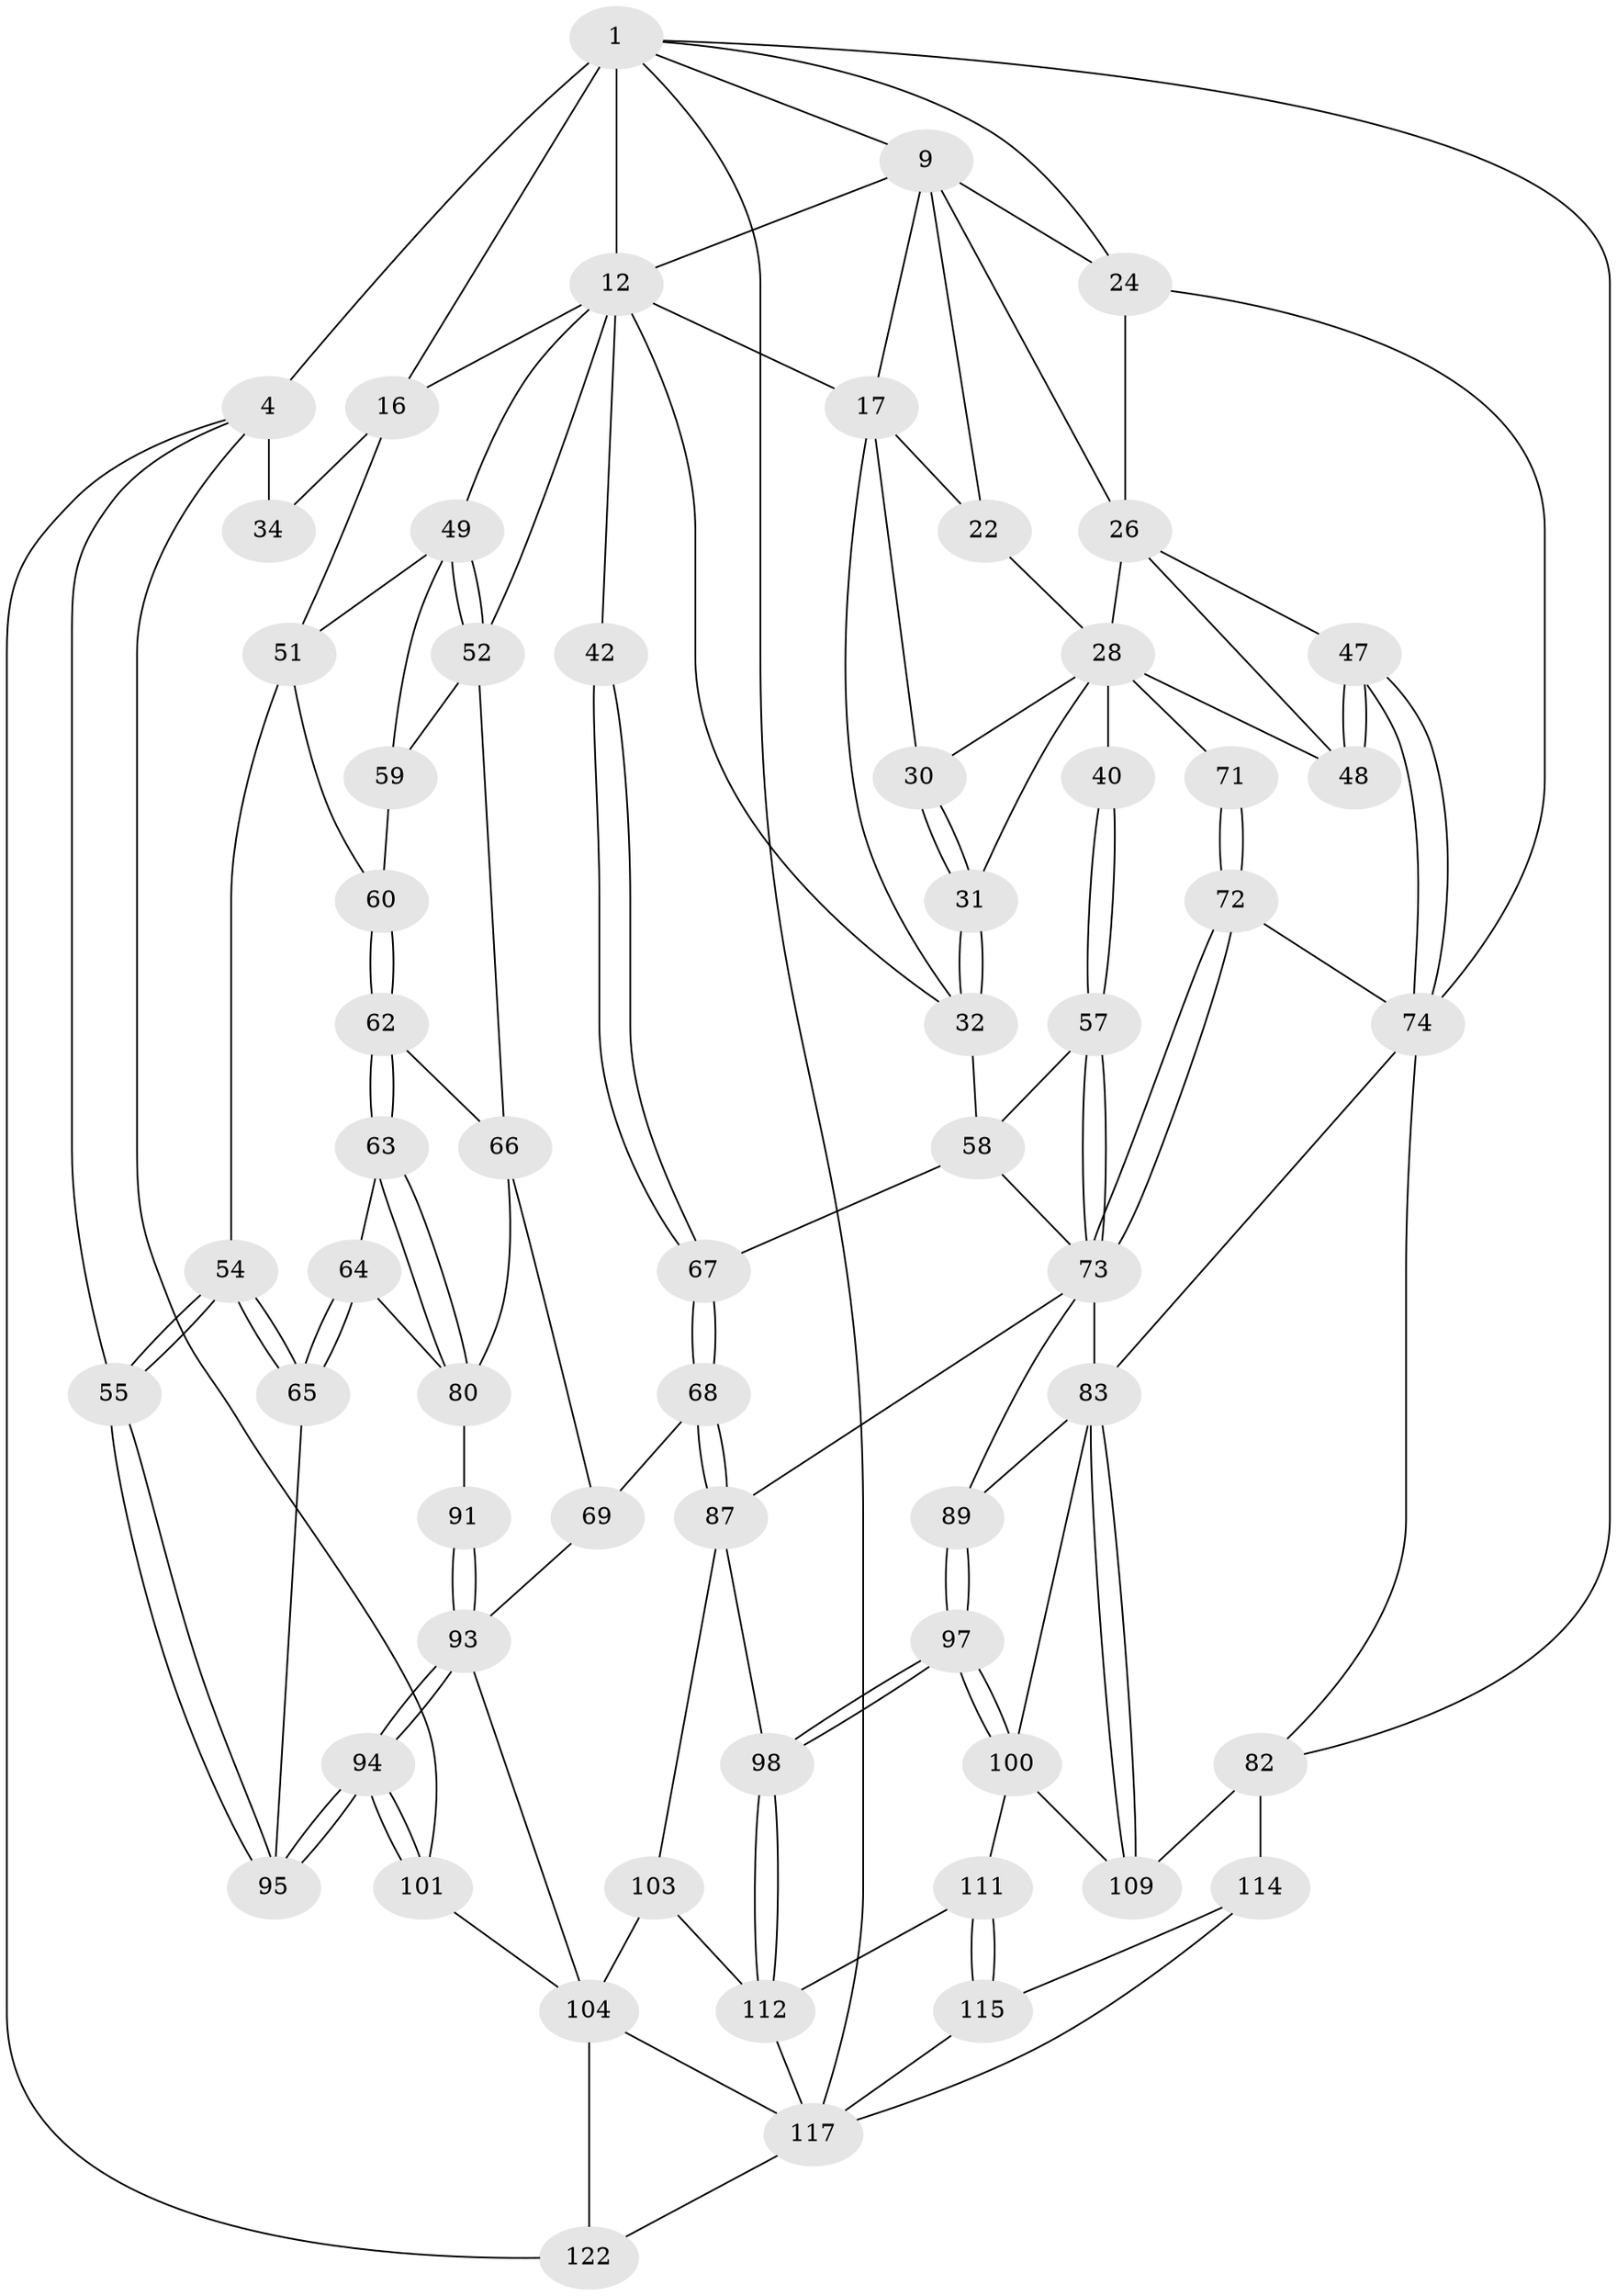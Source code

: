 // original degree distribution, {3: 0.03278688524590164, 4: 0.19672131147540983, 6: 0.21311475409836064, 5: 0.5573770491803278}
// Generated by graph-tools (version 1.1) at 2025/16/03/09/25 04:16:44]
// undirected, 61 vertices, 142 edges
graph export_dot {
graph [start="1"]
  node [color=gray90,style=filled];
  1 [pos="+0.3248442469574069+0",super="+2+6"];
  4 [pos="+0+0",super="+35+5+102"];
  9 [pos="+0.7314009510064569+0",super="+10+25"];
  12 [pos="+0.39006880912729414+0.08411150146177014",super="+13"];
  16 [pos="+0.18584535392217183+0.2062828273776611",super="+36"];
  17 [pos="+0.49823422829229996+0.15964165749947773",super="+18+20"];
  22 [pos="+0.6896960457506351+0.04982716022603495"];
  24 [pos="+1+0",super="+46"];
  26 [pos="+0.9300682219435686+0.2157179219454369",super="+45+27"];
  28 [pos="+0.8207965412991418+0.28789655314000084",super="+29+38"];
  30 [pos="+0.6489626922436834+0.17393714149652179"];
  31 [pos="+0.5715056557973633+0.2760568870236883"];
  32 [pos="+0.5332668616174735+0.30245847271371495",super="+44"];
  34 [pos="+0+0.21569975724046436"];
  40 [pos="+0.6991497622232843+0.3927621558075711"];
  42 [pos="+0.3571279663386618+0.42903804142323954"];
  47 [pos="+0.9304658228509297+0.4203116221495171"];
  48 [pos="+0.9037563235086558+0.4133920707354708"];
  49 [pos="+0.20332054715958794+0.2770598101509998",super="+50"];
  51 [pos="+0.07720072059731074+0.31514151798608336",super="+53"];
  52 [pos="+0.25919126719449637+0.39350860349206607",super="+61"];
  54 [pos="+0+0.5095938763240287"];
  55 [pos="+0+0.5092546916289878"];
  57 [pos="+0.6647381054914773+0.42543587571815317"];
  58 [pos="+0.5654494599492682+0.4040658574609847",super="+76"];
  59 [pos="+0.15010711707144692+0.37885848809245154"];
  60 [pos="+0.1266442223028251+0.38961515051535117"];
  62 [pos="+0.09445179483350122+0.4599489063122931"];
  63 [pos="+0.08259087913401192+0.465920754820712"];
  64 [pos="+0+0.5115069759992257"];
  65 [pos="+0+0.5101137472186045",super="+92"];
  66 [pos="+0.18681053562899042+0.4780568335342679",super="+70"];
  67 [pos="+0.37892586960612323+0.5054693319080267"];
  68 [pos="+0.30672884974942877+0.6259232612594648"];
  69 [pos="+0.27223441961018713+0.6337128321828585"];
  71 [pos="+0.8285876976960301+0.4588351520686549"];
  72 [pos="+0.8172593041297613+0.544697587084324"];
  73 [pos="+0.6796501751836835+0.5028026026931023",super="+78"];
  74 [pos="+1+0.6443578982794932",super="+75+77"];
  80 [pos="+0.21176996354377559+0.6269951135598126",super="+90"];
  82 [pos="+1+0.7689554238115642",super="+107"];
  83 [pos="+0.8499763870251917+0.6785461065172181",super="+84"];
  87 [pos="+0.39879228609028056+0.700920229098745",super="+99"];
  89 [pos="+0.6086791233449664+0.6601659400396948"];
  91 [pos="+0.09389878507230597+0.6855622724475712"];
  93 [pos="+0.049450833741410356+0.8195671553740972",super="+96"];
  94 [pos="+0+0.802778767582899"];
  95 [pos="+0+0.7528063458247842"];
  97 [pos="+0.5811059734738051+0.8026114315738245"];
  98 [pos="+0.5773034341266655+0.8081866222409211"];
  100 [pos="+0.6602709499770342+0.7822036170581502",super="+106"];
  101 [pos="+0+0.8212955039289134"];
  103 [pos="+0.40344936453008995+0.8744132435244228"];
  104 [pos="+0.3879876216007195+0.8896008909265509",super="+105"];
  109 [pos="+0.8667314517781949+0.8652523213170246"];
  111 [pos="+0.7150004520406034+0.9057371900727756"];
  112 [pos="+0.5882247249596926+0.8351817875458245",super="+113"];
  114 [pos="+0.8329435417623047+0.9566726474797078",super="+116"];
  115 [pos="+0.7162180677926584+0.9220557233112495"];
  117 [pos="+0.6078193748074905+1",super="+119+118"];
  122 [pos="+0.20925614219665206+1"];
  1 -- 82;
  1 -- 4 [weight=3];
  1 -- 24;
  1 -- 9;
  1 -- 12;
  1 -- 16;
  1 -- 117;
  4 -- 34 [weight=2];
  4 -- 55;
  4 -- 122;
  4 -- 101;
  9 -- 12;
  9 -- 17;
  9 -- 22;
  9 -- 24;
  9 -- 26;
  12 -- 32;
  12 -- 16;
  12 -- 17;
  12 -- 49;
  12 -- 52;
  12 -- 42 [weight=2];
  16 -- 34;
  16 -- 51;
  17 -- 32;
  17 -- 22;
  17 -- 30;
  22 -- 28;
  24 -- 26;
  24 -- 74;
  26 -- 47;
  26 -- 48;
  26 -- 28;
  28 -- 40 [weight=2];
  28 -- 30;
  28 -- 31;
  28 -- 48;
  28 -- 71 [weight=2];
  30 -- 31;
  30 -- 31;
  31 -- 32;
  31 -- 32;
  32 -- 58;
  40 -- 57;
  40 -- 57;
  42 -- 67;
  42 -- 67;
  47 -- 48;
  47 -- 48;
  47 -- 74;
  47 -- 74;
  49 -- 52;
  49 -- 52;
  49 -- 59;
  49 -- 51;
  51 -- 60;
  51 -- 54;
  52 -- 66;
  52 -- 59;
  54 -- 55;
  54 -- 55;
  54 -- 65;
  54 -- 65;
  55 -- 95;
  55 -- 95;
  57 -- 58;
  57 -- 73;
  57 -- 73;
  58 -- 67;
  58 -- 73;
  59 -- 60;
  60 -- 62;
  60 -- 62;
  62 -- 63;
  62 -- 63;
  62 -- 66;
  63 -- 64;
  63 -- 80;
  63 -- 80;
  64 -- 65;
  64 -- 65;
  64 -- 80;
  65 -- 95;
  66 -- 80;
  66 -- 69;
  67 -- 68;
  67 -- 68;
  68 -- 69;
  68 -- 87;
  68 -- 87;
  69 -- 93;
  71 -- 72;
  71 -- 72;
  72 -- 73;
  72 -- 73;
  72 -- 74;
  73 -- 89;
  73 -- 83;
  73 -- 87;
  74 -- 83;
  74 -- 82;
  80 -- 91;
  82 -- 109;
  82 -- 114 [weight=2];
  83 -- 109;
  83 -- 109;
  83 -- 89;
  83 -- 100 [weight=2];
  87 -- 98;
  87 -- 103;
  89 -- 97;
  89 -- 97;
  91 -- 93;
  91 -- 93;
  93 -- 94;
  93 -- 94;
  93 -- 104;
  94 -- 95;
  94 -- 95;
  94 -- 101;
  94 -- 101;
  97 -- 98;
  97 -- 98;
  97 -- 100;
  97 -- 100;
  98 -- 112;
  98 -- 112;
  100 -- 109;
  100 -- 111;
  101 -- 104;
  103 -- 104;
  103 -- 112;
  104 -- 122;
  104 -- 117;
  111 -- 112;
  111 -- 115;
  111 -- 115;
  112 -- 117;
  114 -- 115;
  114 -- 117;
  115 -- 117;
  117 -- 122;
}
